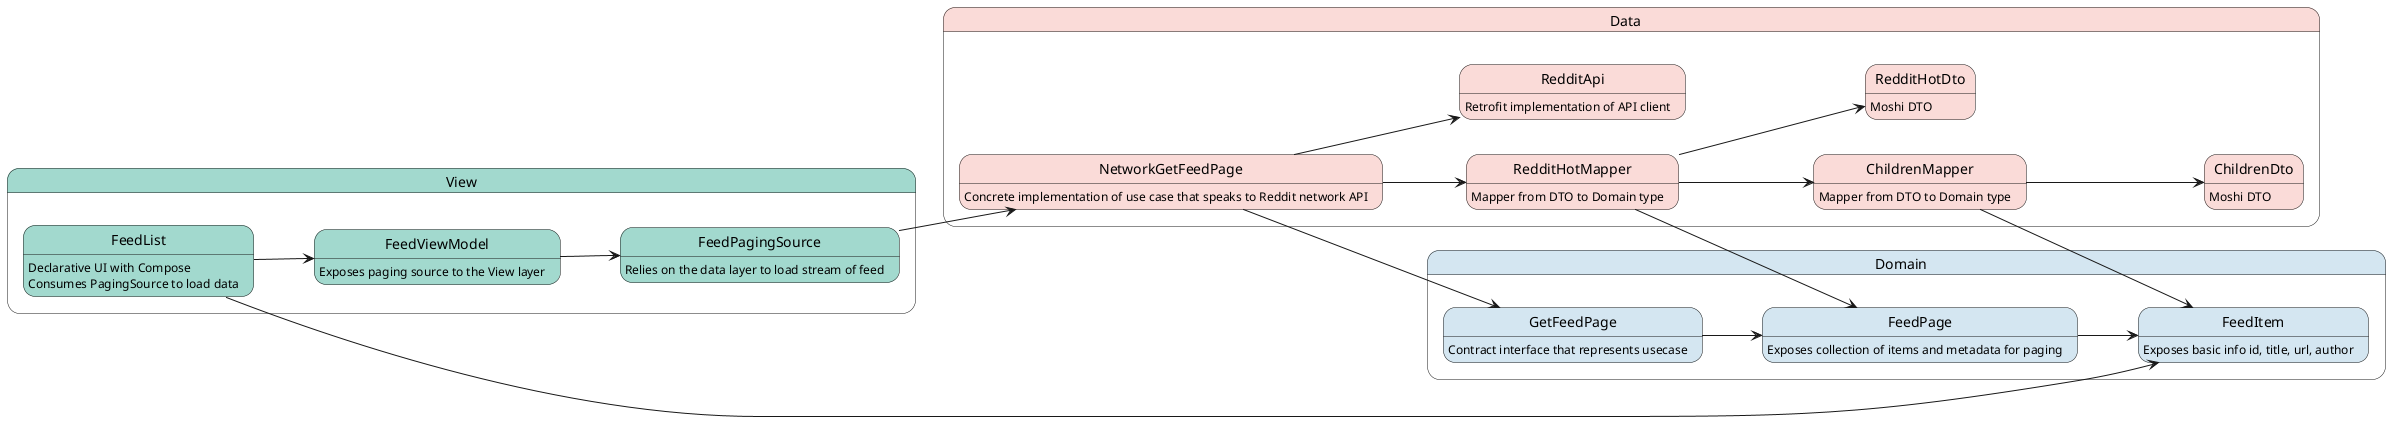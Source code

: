 @startuml

left to right direction
'top to bottom direction

skinparam state  {
  BackgroundColor<<Domain>> #D4E6F1
  BackgroundColor<<UI>> #A2D9CE
  BackgroundColor<<Data>> #FADBD8
}

state Domain<<Domain>> {
    state GetFeedPage<<Domain>>
    GetFeedPage: Contract interface that represents usecase
    state FeedPage<<Domain>>
    FeedPage: Exposes collection of items and metadata for paging
    state FeedItem<<Domain>>
    FeedItem: Exposes basic info id, title, url, author
}

state Data<<Data>> {
  state ChildrenDto<<Data>>
  ChildrenDto: Moshi DTO
  state ChildrenMapper<<Data>>
  ChildrenMapper: Mapper from DTO to Domain type
  state RedditHotDto<<Data>>
  RedditHotDto: Moshi DTO
  state RedditHotMapper<<Data>>
  RedditHotMapper: Mapper from DTO to Domain type
  state NetworkGetFeedPage<<Data>>
  NetworkGetFeedPage: Concrete implementation of use case that speaks to Reddit network API
  state RedditApi<<Data>>
  RedditApi: Retrofit implementation of API client
}

state View<<UI>> {
    state FeedList<<UI>>
    FeedList: Declarative UI with Compose
    FeedList: Consumes PagingSource to load data
    state FeedPagingSource<<UI>>
    FeedPagingSource: Relies on the data layer to load stream of feed
    state FeedViewModel<<UI>>
    FeedViewModel: Exposes paging source to the View layer
}
GetFeedPage --> FeedPage
FeedPage --> FeedItem
ChildrenMapper --> ChildrenDto
ChildrenMapper --> FeedItem
RedditHotMapper --> FeedPage
RedditHotMapper --> RedditHotDto
RedditHotMapper --> ChildrenMapper
NetworkGetFeedPage --> RedditHotMapper
NetworkGetFeedPage --> GetFeedPage
NetworkGetFeedPage --> RedditApi
FeedPagingSource --> NetworkGetFeedPage
FeedViewModel --> FeedPagingSource
FeedList --> FeedViewModel
FeedList --> FeedItem
@enduml
